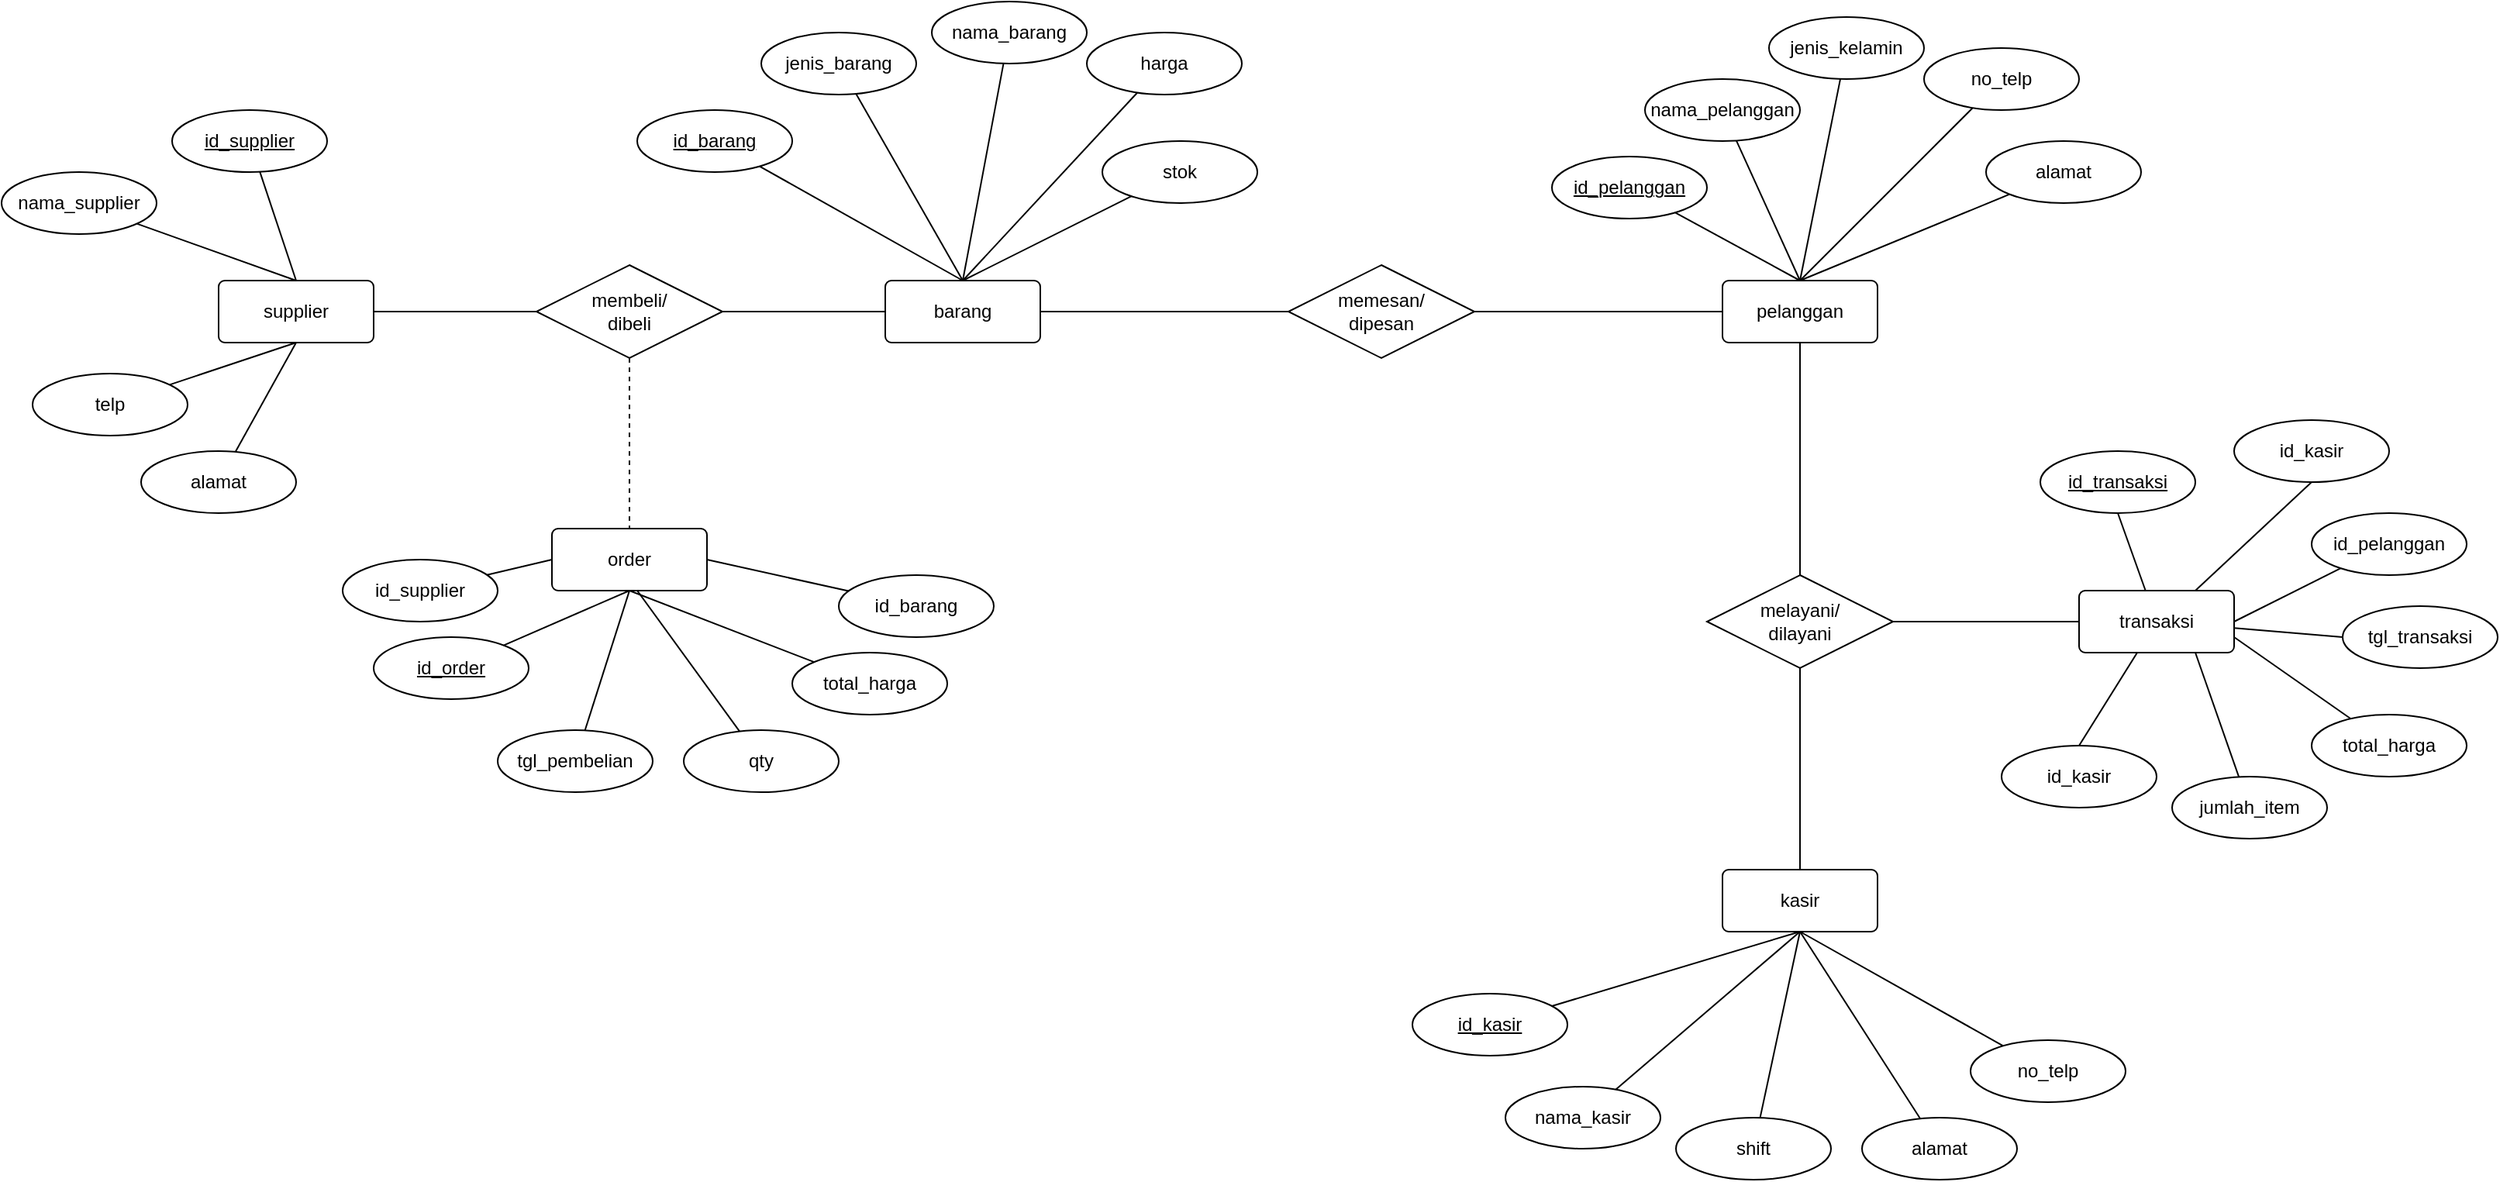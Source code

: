 <mxfile>
    <diagram id="zTvGIX2YuDb1ZwKXXgjd" name="Page-1">
        <mxGraphModel dx="2924" dy="945" grid="1" gridSize="10" guides="1" tooltips="1" connect="1" arrows="1" fold="1" page="1" pageScale="1" pageWidth="850" pageHeight="1100" math="0" shadow="0">
            <root>
                <mxCell id="0"/>
                <mxCell id="1" parent="0"/>
                <mxCell id="13" style="edgeStyle=none;html=1;entryX=0;entryY=0.5;entryDx=0;entryDy=0;endArrow=none;endFill=0;" edge="1" parent="1" source="2" target="12">
                    <mxGeometry relative="1" as="geometry"/>
                </mxCell>
                <mxCell id="2" value="supplier" style="rounded=1;arcSize=10;whiteSpace=wrap;html=1;align=center;" parent="1" vertex="1">
                    <mxGeometry x="100" y="260" width="100" height="40" as="geometry"/>
                </mxCell>
                <mxCell id="4" style="edgeStyle=none;html=1;entryX=0.5;entryY=0;entryDx=0;entryDy=0;endArrow=none;endFill=0;" edge="1" parent="1" source="3" target="2">
                    <mxGeometry relative="1" as="geometry"/>
                </mxCell>
                <mxCell id="3" value="id_supplier" style="ellipse;whiteSpace=wrap;html=1;align=center;fontStyle=4;" vertex="1" parent="1">
                    <mxGeometry x="70" y="150" width="100" height="40" as="geometry"/>
                </mxCell>
                <mxCell id="6" style="edgeStyle=none;html=1;entryX=0.5;entryY=0;entryDx=0;entryDy=0;endArrow=none;endFill=0;" edge="1" parent="1" source="5" target="2">
                    <mxGeometry relative="1" as="geometry"/>
                </mxCell>
                <mxCell id="5" value="nama_supplier" style="ellipse;whiteSpace=wrap;html=1;align=center;" vertex="1" parent="1">
                    <mxGeometry x="-40" y="190" width="100" height="40" as="geometry"/>
                </mxCell>
                <mxCell id="11" style="edgeStyle=none;html=1;endArrow=none;endFill=0;" edge="1" parent="1" source="7">
                    <mxGeometry relative="1" as="geometry">
                        <mxPoint x="150" y="300" as="targetPoint"/>
                    </mxGeometry>
                </mxCell>
                <mxCell id="7" value="telp" style="ellipse;whiteSpace=wrap;html=1;align=center;" vertex="1" parent="1">
                    <mxGeometry x="-20" y="320" width="100" height="40" as="geometry"/>
                </mxCell>
                <mxCell id="9" style="edgeStyle=none;html=1;entryX=0.5;entryY=1;entryDx=0;entryDy=0;endArrow=none;endFill=0;" edge="1" parent="1" source="8" target="2">
                    <mxGeometry relative="1" as="geometry"/>
                </mxCell>
                <mxCell id="8" value="alamat" style="ellipse;whiteSpace=wrap;html=1;align=center;" vertex="1" parent="1">
                    <mxGeometry x="50" y="370" width="100" height="40" as="geometry"/>
                </mxCell>
                <mxCell id="15" style="edgeStyle=none;html=1;entryX=0;entryY=0.5;entryDx=0;entryDy=0;endArrow=none;endFill=0;" edge="1" parent="1" source="12" target="14">
                    <mxGeometry relative="1" as="geometry"/>
                </mxCell>
                <mxCell id="29" style="edgeStyle=none;html=1;entryX=0.5;entryY=0;entryDx=0;entryDy=0;endArrow=none;endFill=0;dashed=1;" edge="1" parent="1" source="12" target="28">
                    <mxGeometry relative="1" as="geometry"/>
                </mxCell>
                <mxCell id="12" value="membeli/&lt;br&gt;dibeli" style="shape=rhombus;perimeter=rhombusPerimeter;whiteSpace=wrap;html=1;align=center;" vertex="1" parent="1">
                    <mxGeometry x="305" y="250" width="120" height="60" as="geometry"/>
                </mxCell>
                <mxCell id="44" style="edgeStyle=none;html=1;entryX=0;entryY=0.5;entryDx=0;entryDy=0;endArrow=none;endFill=0;" edge="1" parent="1" source="14" target="43">
                    <mxGeometry relative="1" as="geometry"/>
                </mxCell>
                <mxCell id="14" value="barang" style="rounded=1;arcSize=10;whiteSpace=wrap;html=1;align=center;" vertex="1" parent="1">
                    <mxGeometry x="530" y="260" width="100" height="40" as="geometry"/>
                </mxCell>
                <mxCell id="17" style="edgeStyle=none;html=1;entryX=0.5;entryY=0;entryDx=0;entryDy=0;endArrow=none;endFill=0;" edge="1" parent="1" source="16" target="14">
                    <mxGeometry relative="1" as="geometry"/>
                </mxCell>
                <mxCell id="16" value="id_barang" style="ellipse;whiteSpace=wrap;html=1;align=center;fontStyle=4;" vertex="1" parent="1">
                    <mxGeometry x="370" y="150" width="100" height="40" as="geometry"/>
                </mxCell>
                <mxCell id="38" style="edgeStyle=none;html=1;entryX=0.5;entryY=0;entryDx=0;entryDy=0;endArrow=none;endFill=0;" edge="1" parent="1" source="18" target="14">
                    <mxGeometry relative="1" as="geometry"/>
                </mxCell>
                <mxCell id="18" value="jenis_barang" style="ellipse;whiteSpace=wrap;html=1;align=center;" vertex="1" parent="1">
                    <mxGeometry x="450" y="100" width="100" height="40" as="geometry"/>
                </mxCell>
                <mxCell id="39" style="edgeStyle=none;html=1;endArrow=none;endFill=0;" edge="1" parent="1" source="20">
                    <mxGeometry relative="1" as="geometry">
                        <mxPoint x="580" y="260" as="targetPoint"/>
                    </mxGeometry>
                </mxCell>
                <mxCell id="20" value="nama_barang" style="ellipse;whiteSpace=wrap;html=1;align=center;" vertex="1" parent="1">
                    <mxGeometry x="560" y="80" width="100" height="40" as="geometry"/>
                </mxCell>
                <mxCell id="40" style="edgeStyle=none;html=1;endArrow=none;endFill=0;" edge="1" parent="1" source="21">
                    <mxGeometry relative="1" as="geometry">
                        <mxPoint x="580" y="260" as="targetPoint"/>
                    </mxGeometry>
                </mxCell>
                <mxCell id="21" value="harga" style="ellipse;whiteSpace=wrap;html=1;align=center;" vertex="1" parent="1">
                    <mxGeometry x="660" y="100" width="100" height="40" as="geometry"/>
                </mxCell>
                <mxCell id="41" style="edgeStyle=none;html=1;endArrow=none;endFill=0;" edge="1" parent="1" source="22">
                    <mxGeometry relative="1" as="geometry">
                        <mxPoint x="580" y="260" as="targetPoint"/>
                    </mxGeometry>
                </mxCell>
                <mxCell id="22" value="stok" style="ellipse;whiteSpace=wrap;html=1;align=center;" vertex="1" parent="1">
                    <mxGeometry x="670" y="170" width="100" height="40" as="geometry"/>
                </mxCell>
                <mxCell id="28" value="order" style="rounded=1;arcSize=10;whiteSpace=wrap;html=1;align=center;" vertex="1" parent="1">
                    <mxGeometry x="315" y="420" width="100" height="40" as="geometry"/>
                </mxCell>
                <mxCell id="31" style="edgeStyle=none;html=1;entryX=0.5;entryY=1;entryDx=0;entryDy=0;endArrow=none;endFill=0;" edge="1" parent="1" source="30" target="28">
                    <mxGeometry relative="1" as="geometry"/>
                </mxCell>
                <mxCell id="30" value="id_order" style="ellipse;whiteSpace=wrap;html=1;align=center;fontStyle=4;" vertex="1" parent="1">
                    <mxGeometry x="200" y="490" width="100" height="40" as="geometry"/>
                </mxCell>
                <mxCell id="36" style="edgeStyle=none;html=1;entryX=0.5;entryY=1;entryDx=0;entryDy=0;endArrow=none;endFill=0;" edge="1" parent="1" source="32" target="28">
                    <mxGeometry relative="1" as="geometry"/>
                </mxCell>
                <mxCell id="32" value="tgl_pembelian" style="ellipse;whiteSpace=wrap;html=1;align=center;" vertex="1" parent="1">
                    <mxGeometry x="280" y="550" width="100" height="40" as="geometry"/>
                </mxCell>
                <mxCell id="37" style="edgeStyle=none;html=1;endArrow=none;endFill=0;" edge="1" parent="1" source="33">
                    <mxGeometry relative="1" as="geometry">
                        <mxPoint x="370" y="460" as="targetPoint"/>
                    </mxGeometry>
                </mxCell>
                <mxCell id="33" value="qty" style="ellipse;whiteSpace=wrap;html=1;align=center;" vertex="1" parent="1">
                    <mxGeometry x="400" y="550" width="100" height="40" as="geometry"/>
                </mxCell>
                <mxCell id="35" style="edgeStyle=none;html=1;entryX=0.5;entryY=1;entryDx=0;entryDy=0;endArrow=none;endFill=0;" edge="1" parent="1" source="34" target="28">
                    <mxGeometry relative="1" as="geometry"/>
                </mxCell>
                <mxCell id="34" value="total_harga" style="ellipse;whiteSpace=wrap;html=1;align=center;" vertex="1" parent="1">
                    <mxGeometry x="470" y="500" width="100" height="40" as="geometry"/>
                </mxCell>
                <mxCell id="51" style="edgeStyle=none;html=1;entryX=0.5;entryY=0;entryDx=0;entryDy=0;endArrow=none;endFill=0;" edge="1" parent="1" source="42" target="50">
                    <mxGeometry relative="1" as="geometry"/>
                </mxCell>
                <mxCell id="42" value="pelanggan" style="rounded=1;arcSize=10;whiteSpace=wrap;html=1;align=center;" vertex="1" parent="1">
                    <mxGeometry x="1070" y="260" width="100" height="40" as="geometry"/>
                </mxCell>
                <mxCell id="45" style="edgeStyle=none;html=1;entryX=0;entryY=0.5;entryDx=0;entryDy=0;endArrow=none;endFill=0;" edge="1" parent="1" source="43" target="42">
                    <mxGeometry relative="1" as="geometry"/>
                </mxCell>
                <mxCell id="43" value="memesan/&lt;br&gt;dipesan" style="shape=rhombus;perimeter=rhombusPerimeter;whiteSpace=wrap;html=1;align=center;" vertex="1" parent="1">
                    <mxGeometry x="790" y="250" width="120" height="60" as="geometry"/>
                </mxCell>
                <mxCell id="54" style="edgeStyle=none;html=1;entryX=0.5;entryY=0;entryDx=0;entryDy=0;endArrow=none;endFill=0;" edge="1" parent="1" source="50" target="53">
                    <mxGeometry relative="1" as="geometry"/>
                </mxCell>
                <mxCell id="56" style="edgeStyle=none;html=1;entryX=0;entryY=0.5;entryDx=0;entryDy=0;endArrow=none;endFill=0;" edge="1" parent="1" source="50" target="55">
                    <mxGeometry relative="1" as="geometry"/>
                </mxCell>
                <mxCell id="50" value="melayani/&lt;br&gt;dilayani" style="shape=rhombus;perimeter=rhombusPerimeter;whiteSpace=wrap;html=1;align=center;" vertex="1" parent="1">
                    <mxGeometry x="1060" y="450" width="120" height="60" as="geometry"/>
                </mxCell>
                <mxCell id="53" value="kasir" style="rounded=1;arcSize=10;whiteSpace=wrap;html=1;align=center;" vertex="1" parent="1">
                    <mxGeometry x="1070" y="640" width="100" height="40" as="geometry"/>
                </mxCell>
                <mxCell id="61" style="edgeStyle=none;html=1;entryX=0.5;entryY=1;entryDx=0;entryDy=0;endArrow=none;endFill=0;" edge="1" parent="1" source="55" target="60">
                    <mxGeometry relative="1" as="geometry"/>
                </mxCell>
                <mxCell id="63" style="edgeStyle=none;html=1;entryX=0;entryY=0.5;entryDx=0;entryDy=0;endArrow=none;endFill=0;" edge="1" parent="1" source="55" target="62">
                    <mxGeometry relative="1" as="geometry"/>
                </mxCell>
                <mxCell id="104" style="edgeStyle=none;html=1;entryX=0.5;entryY=0;entryDx=0;entryDy=0;endArrow=none;endFill=0;" edge="1" parent="1" source="55" target="103">
                    <mxGeometry relative="1" as="geometry"/>
                </mxCell>
                <mxCell id="55" value="transaksi" style="rounded=1;arcSize=10;whiteSpace=wrap;html=1;align=center;" vertex="1" parent="1">
                    <mxGeometry x="1300" y="460" width="100" height="40" as="geometry"/>
                </mxCell>
                <mxCell id="60" value="id_transaksi" style="ellipse;whiteSpace=wrap;html=1;align=center;fontStyle=4;" vertex="1" parent="1">
                    <mxGeometry x="1275" y="370" width="100" height="40" as="geometry"/>
                </mxCell>
                <mxCell id="62" value="tgl_transaksi" style="ellipse;whiteSpace=wrap;html=1;align=center;" vertex="1" parent="1">
                    <mxGeometry x="1470" y="470" width="100" height="40" as="geometry"/>
                </mxCell>
                <mxCell id="65" style="edgeStyle=none;html=1;entryX=1;entryY=0.5;entryDx=0;entryDy=0;endArrow=none;endFill=0;" edge="1" parent="1" source="64" target="55">
                    <mxGeometry relative="1" as="geometry"/>
                </mxCell>
                <mxCell id="64" value="id_pelanggan" style="ellipse;whiteSpace=wrap;html=1;align=center;" vertex="1" parent="1">
                    <mxGeometry x="1450" y="410" width="100" height="40" as="geometry"/>
                </mxCell>
                <mxCell id="67" style="edgeStyle=none;html=1;entryX=1;entryY=0.75;entryDx=0;entryDy=0;endArrow=none;endFill=0;" edge="1" parent="1" source="66" target="55">
                    <mxGeometry relative="1" as="geometry"/>
                </mxCell>
                <mxCell id="66" value="total_harga" style="ellipse;whiteSpace=wrap;html=1;align=center;" vertex="1" parent="1">
                    <mxGeometry x="1450" y="540" width="100" height="40" as="geometry"/>
                </mxCell>
                <mxCell id="70" style="edgeStyle=none;html=1;exitX=0.5;exitY=1;exitDx=0;exitDy=0;entryX=0.75;entryY=0;entryDx=0;entryDy=0;endArrow=none;endFill=0;" edge="1" parent="1" source="68" target="55">
                    <mxGeometry relative="1" as="geometry"/>
                </mxCell>
                <mxCell id="68" value="id_kasir" style="ellipse;whiteSpace=wrap;html=1;align=center;" vertex="1" parent="1">
                    <mxGeometry x="1400" y="350" width="100" height="40" as="geometry"/>
                </mxCell>
                <mxCell id="72" style="edgeStyle=none;html=1;entryX=0.75;entryY=1;entryDx=0;entryDy=0;endArrow=none;endFill=0;" edge="1" parent="1" source="71" target="55">
                    <mxGeometry relative="1" as="geometry"/>
                </mxCell>
                <mxCell id="71" value="jumlah_item" style="ellipse;whiteSpace=wrap;html=1;align=center;" vertex="1" parent="1">
                    <mxGeometry x="1360" y="580" width="100" height="40" as="geometry"/>
                </mxCell>
                <mxCell id="77" style="edgeStyle=none;html=1;entryX=0;entryY=0.5;entryDx=0;entryDy=0;endArrow=none;endFill=0;" edge="1" parent="1" source="76" target="28">
                    <mxGeometry relative="1" as="geometry"/>
                </mxCell>
                <mxCell id="76" value="id_supplier" style="ellipse;whiteSpace=wrap;html=1;align=center;" vertex="1" parent="1">
                    <mxGeometry x="180" y="440" width="100" height="40" as="geometry"/>
                </mxCell>
                <mxCell id="79" style="edgeStyle=none;html=1;entryX=1;entryY=0.5;entryDx=0;entryDy=0;endArrow=none;endFill=0;" edge="1" parent="1" source="78" target="28">
                    <mxGeometry relative="1" as="geometry"/>
                </mxCell>
                <mxCell id="78" value="id_barang" style="ellipse;whiteSpace=wrap;html=1;align=center;" vertex="1" parent="1">
                    <mxGeometry x="500" y="450" width="100" height="40" as="geometry"/>
                </mxCell>
                <mxCell id="81" style="edgeStyle=none;html=1;entryX=0.5;entryY=0;entryDx=0;entryDy=0;endArrow=none;endFill=0;" edge="1" parent="1" source="80" target="42">
                    <mxGeometry relative="1" as="geometry"/>
                </mxCell>
                <mxCell id="80" value="id_pelanggan" style="ellipse;whiteSpace=wrap;html=1;align=center;fontStyle=4;" vertex="1" parent="1">
                    <mxGeometry x="960" y="180" width="100" height="40" as="geometry"/>
                </mxCell>
                <mxCell id="83" style="edgeStyle=none;html=1;entryX=0.5;entryY=0;entryDx=0;entryDy=0;endArrow=none;endFill=0;" edge="1" parent="1" source="82" target="42">
                    <mxGeometry relative="1" as="geometry"/>
                </mxCell>
                <mxCell id="82" value="nama_pelanggan" style="ellipse;whiteSpace=wrap;html=1;align=center;" vertex="1" parent="1">
                    <mxGeometry x="1020" y="130" width="100" height="40" as="geometry"/>
                </mxCell>
                <mxCell id="91" style="edgeStyle=none;html=1;endArrow=none;endFill=0;" edge="1" parent="1" source="84">
                    <mxGeometry relative="1" as="geometry">
                        <mxPoint x="1120" y="260" as="targetPoint"/>
                    </mxGeometry>
                </mxCell>
                <mxCell id="84" value="jenis_kelamin" style="ellipse;whiteSpace=wrap;html=1;align=center;" vertex="1" parent="1">
                    <mxGeometry x="1100" y="90" width="100" height="40" as="geometry"/>
                </mxCell>
                <mxCell id="89" style="edgeStyle=none;html=1;entryX=0.5;entryY=0;entryDx=0;entryDy=0;endArrow=none;endFill=0;" edge="1" parent="1" source="85" target="42">
                    <mxGeometry relative="1" as="geometry"/>
                </mxCell>
                <mxCell id="85" value="no_telp" style="ellipse;whiteSpace=wrap;html=1;align=center;" vertex="1" parent="1">
                    <mxGeometry x="1200" y="110" width="100" height="40" as="geometry"/>
                </mxCell>
                <mxCell id="92" style="edgeStyle=none;html=1;entryX=0.5;entryY=0;entryDx=0;entryDy=0;endArrow=none;endFill=0;" edge="1" parent="1" source="87" target="42">
                    <mxGeometry relative="1" as="geometry"/>
                </mxCell>
                <mxCell id="87" value="alamat" style="ellipse;whiteSpace=wrap;html=1;align=center;" vertex="1" parent="1">
                    <mxGeometry x="1240" y="170" width="100" height="40" as="geometry"/>
                </mxCell>
                <mxCell id="94" style="edgeStyle=none;html=1;entryX=0.5;entryY=1;entryDx=0;entryDy=0;endArrow=none;endFill=0;" edge="1" parent="1" source="93" target="53">
                    <mxGeometry relative="1" as="geometry"/>
                </mxCell>
                <mxCell id="93" value="id_kasir" style="ellipse;whiteSpace=wrap;html=1;align=center;fontStyle=4;" vertex="1" parent="1">
                    <mxGeometry x="870" y="720" width="100" height="40" as="geometry"/>
                </mxCell>
                <mxCell id="96" style="edgeStyle=none;html=1;endArrow=none;endFill=0;" edge="1" parent="1" source="95">
                    <mxGeometry relative="1" as="geometry">
                        <mxPoint x="1120" y="680" as="targetPoint"/>
                    </mxGeometry>
                </mxCell>
                <mxCell id="95" value="nama_kasir" style="ellipse;whiteSpace=wrap;html=1;align=center;" vertex="1" parent="1">
                    <mxGeometry x="930" y="780" width="100" height="40" as="geometry"/>
                </mxCell>
                <mxCell id="100" style="edgeStyle=none;html=1;endArrow=none;endFill=0;" edge="1" parent="1" source="97">
                    <mxGeometry relative="1" as="geometry">
                        <mxPoint x="1120" y="680" as="targetPoint"/>
                    </mxGeometry>
                </mxCell>
                <mxCell id="97" value="shift" style="ellipse;whiteSpace=wrap;html=1;align=center;" vertex="1" parent="1">
                    <mxGeometry x="1040" y="800" width="100" height="40" as="geometry"/>
                </mxCell>
                <mxCell id="101" style="edgeStyle=none;html=1;endArrow=none;endFill=0;" edge="1" parent="1" source="98">
                    <mxGeometry relative="1" as="geometry">
                        <mxPoint x="1120" y="680" as="targetPoint"/>
                    </mxGeometry>
                </mxCell>
                <mxCell id="98" value="alamat" style="ellipse;whiteSpace=wrap;html=1;align=center;" vertex="1" parent="1">
                    <mxGeometry x="1160" y="800" width="100" height="40" as="geometry"/>
                </mxCell>
                <mxCell id="102" style="edgeStyle=none;html=1;entryX=0.5;entryY=1;entryDx=0;entryDy=0;endArrow=none;endFill=0;" edge="1" parent="1" source="99" target="53">
                    <mxGeometry relative="1" as="geometry"/>
                </mxCell>
                <mxCell id="99" value="no_telp" style="ellipse;whiteSpace=wrap;html=1;align=center;" vertex="1" parent="1">
                    <mxGeometry x="1230" y="750" width="100" height="40" as="geometry"/>
                </mxCell>
                <mxCell id="103" value="id_kasir" style="ellipse;whiteSpace=wrap;html=1;align=center;" vertex="1" parent="1">
                    <mxGeometry x="1250" y="560" width="100" height="40" as="geometry"/>
                </mxCell>
            </root>
        </mxGraphModel>
    </diagram>
</mxfile>